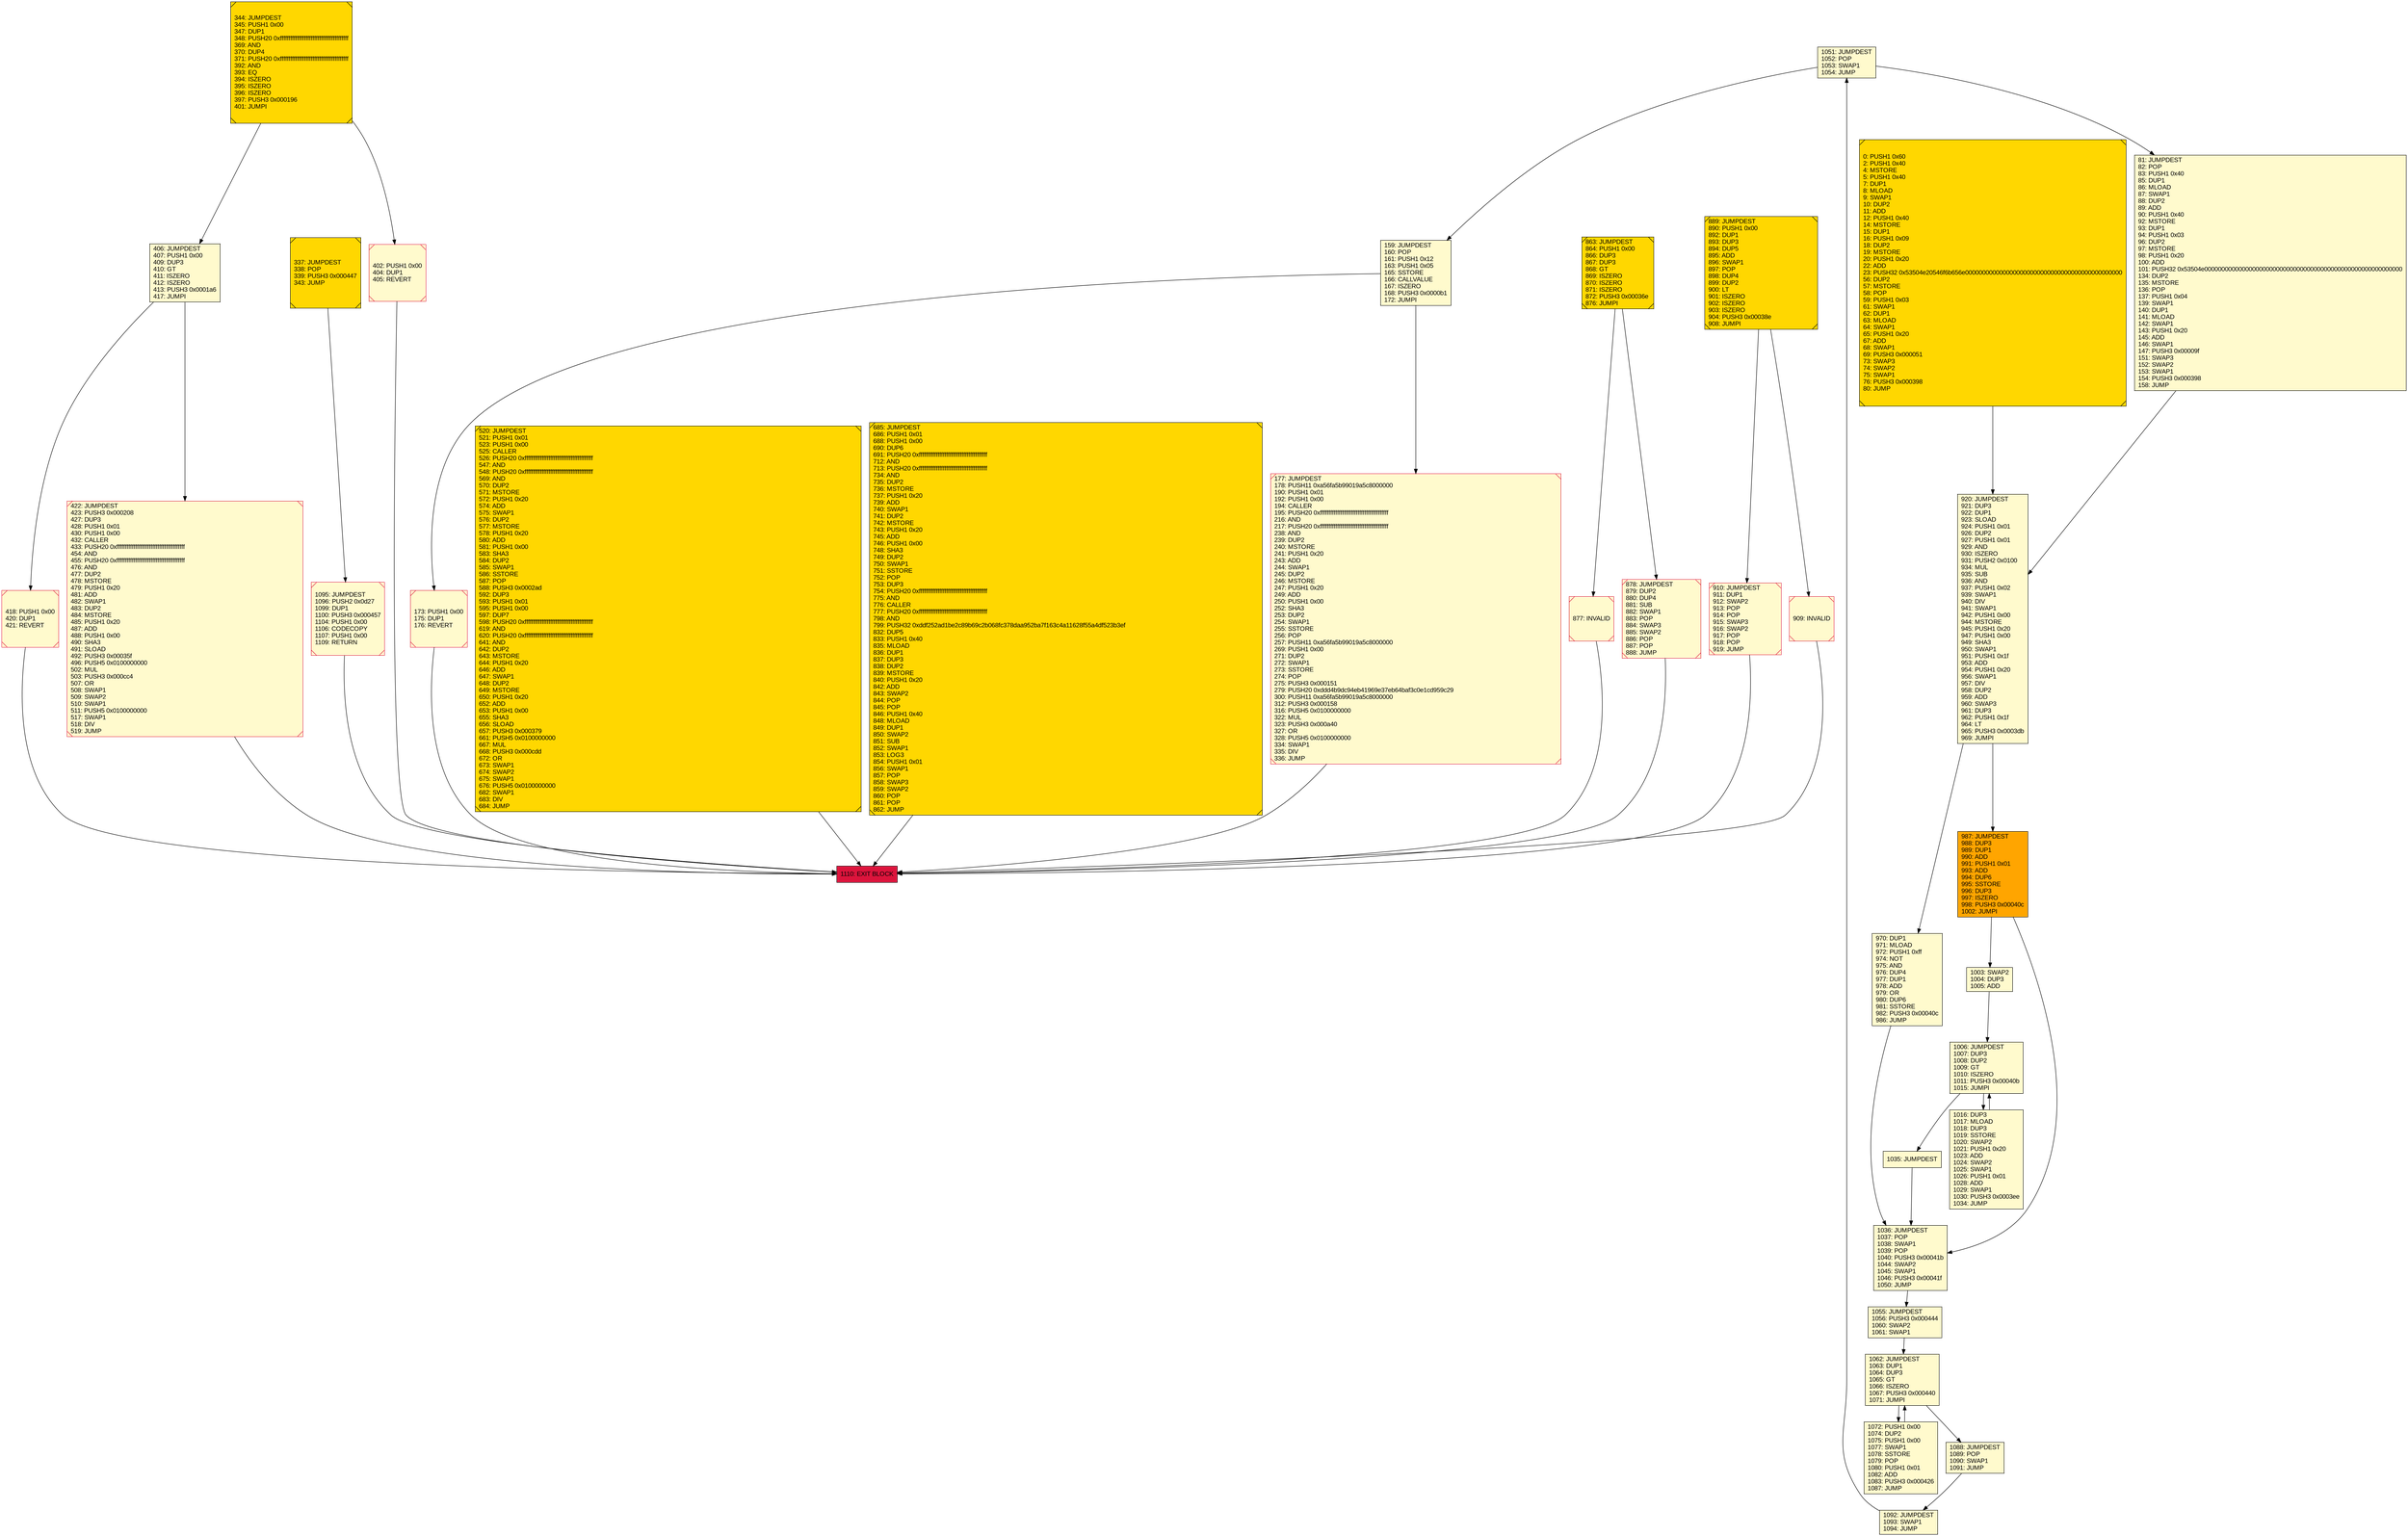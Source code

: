 digraph G {
bgcolor=transparent rankdir=UD;
node [shape=box style=filled color=black fillcolor=white fontname=arial fontcolor=black];
685 [label="685: JUMPDEST\l686: PUSH1 0x01\l688: PUSH1 0x00\l690: DUP6\l691: PUSH20 0xffffffffffffffffffffffffffffffffffffffff\l712: AND\l713: PUSH20 0xffffffffffffffffffffffffffffffffffffffff\l734: AND\l735: DUP2\l736: MSTORE\l737: PUSH1 0x20\l739: ADD\l740: SWAP1\l741: DUP2\l742: MSTORE\l743: PUSH1 0x20\l745: ADD\l746: PUSH1 0x00\l748: SHA3\l749: DUP2\l750: SWAP1\l751: SSTORE\l752: POP\l753: DUP3\l754: PUSH20 0xffffffffffffffffffffffffffffffffffffffff\l775: AND\l776: CALLER\l777: PUSH20 0xffffffffffffffffffffffffffffffffffffffff\l798: AND\l799: PUSH32 0xddf252ad1be2c89b69c2b068fc378daa952ba7f163c4a11628f55a4df523b3ef\l832: DUP5\l833: PUSH1 0x40\l835: MLOAD\l836: DUP1\l837: DUP3\l838: DUP2\l839: MSTORE\l840: PUSH1 0x20\l842: ADD\l843: SWAP2\l844: POP\l845: POP\l846: PUSH1 0x40\l848: MLOAD\l849: DUP1\l850: SWAP2\l851: SUB\l852: SWAP1\l853: LOG3\l854: PUSH1 0x01\l856: SWAP1\l857: POP\l858: SWAP3\l859: SWAP2\l860: POP\l861: POP\l862: JUMP\l" fillcolor=lemonchiffon shape=Msquare fillcolor=gold ];
1006 [label="1006: JUMPDEST\l1007: DUP3\l1008: DUP2\l1009: GT\l1010: ISZERO\l1011: PUSH3 0x00040b\l1015: JUMPI\l" fillcolor=lemonchiffon ];
418 [label="418: PUSH1 0x00\l420: DUP1\l421: REVERT\l" fillcolor=lemonchiffon shape=Msquare color=crimson ];
159 [label="159: JUMPDEST\l160: POP\l161: PUSH1 0x12\l163: PUSH1 0x05\l165: SSTORE\l166: CALLVALUE\l167: ISZERO\l168: PUSH3 0x0000b1\l172: JUMPI\l" fillcolor=lemonchiffon ];
337 [label="337: JUMPDEST\l338: POP\l339: PUSH3 0x000447\l343: JUMP\l" fillcolor=lemonchiffon shape=Msquare fillcolor=gold ];
1035 [label="1035: JUMPDEST\l" fillcolor=lemonchiffon ];
1095 [label="1095: JUMPDEST\l1096: PUSH2 0x0d27\l1099: DUP1\l1100: PUSH3 0x000457\l1104: PUSH1 0x00\l1106: CODECOPY\l1107: PUSH1 0x00\l1109: RETURN\l" fillcolor=lemonchiffon shape=Msquare color=crimson ];
970 [label="970: DUP1\l971: MLOAD\l972: PUSH1 0xff\l974: NOT\l975: AND\l976: DUP4\l977: DUP1\l978: ADD\l979: OR\l980: DUP6\l981: SSTORE\l982: PUSH3 0x00040c\l986: JUMP\l" fillcolor=lemonchiffon ];
1051 [label="1051: JUMPDEST\l1052: POP\l1053: SWAP1\l1054: JUMP\l" fillcolor=lemonchiffon ];
173 [label="173: PUSH1 0x00\l175: DUP1\l176: REVERT\l" fillcolor=lemonchiffon shape=Msquare color=crimson ];
889 [label="889: JUMPDEST\l890: PUSH1 0x00\l892: DUP1\l893: DUP3\l894: DUP5\l895: ADD\l896: SWAP1\l897: POP\l898: DUP4\l899: DUP2\l900: LT\l901: ISZERO\l902: ISZERO\l903: ISZERO\l904: PUSH3 0x00038e\l908: JUMPI\l" fillcolor=lemonchiffon shape=Msquare fillcolor=gold ];
987 [label="987: JUMPDEST\l988: DUP3\l989: DUP1\l990: ADD\l991: PUSH1 0x01\l993: ADD\l994: DUP6\l995: SSTORE\l996: DUP3\l997: ISZERO\l998: PUSH3 0x00040c\l1002: JUMPI\l" fillcolor=orange ];
520 [label="520: JUMPDEST\l521: PUSH1 0x01\l523: PUSH1 0x00\l525: CALLER\l526: PUSH20 0xffffffffffffffffffffffffffffffffffffffff\l547: AND\l548: PUSH20 0xffffffffffffffffffffffffffffffffffffffff\l569: AND\l570: DUP2\l571: MSTORE\l572: PUSH1 0x20\l574: ADD\l575: SWAP1\l576: DUP2\l577: MSTORE\l578: PUSH1 0x20\l580: ADD\l581: PUSH1 0x00\l583: SHA3\l584: DUP2\l585: SWAP1\l586: SSTORE\l587: POP\l588: PUSH3 0x0002ad\l592: DUP3\l593: PUSH1 0x01\l595: PUSH1 0x00\l597: DUP7\l598: PUSH20 0xffffffffffffffffffffffffffffffffffffffff\l619: AND\l620: PUSH20 0xffffffffffffffffffffffffffffffffffffffff\l641: AND\l642: DUP2\l643: MSTORE\l644: PUSH1 0x20\l646: ADD\l647: SWAP1\l648: DUP2\l649: MSTORE\l650: PUSH1 0x20\l652: ADD\l653: PUSH1 0x00\l655: SHA3\l656: SLOAD\l657: PUSH3 0x000379\l661: PUSH5 0x0100000000\l667: MUL\l668: PUSH3 0x000cdd\l672: OR\l673: SWAP1\l674: SWAP2\l675: SWAP1\l676: PUSH5 0x0100000000\l682: SWAP1\l683: DIV\l684: JUMP\l" fillcolor=lemonchiffon shape=Msquare fillcolor=gold ];
1088 [label="1088: JUMPDEST\l1089: POP\l1090: SWAP1\l1091: JUMP\l" fillcolor=lemonchiffon ];
877 [label="877: INVALID\l" fillcolor=lemonchiffon shape=Msquare color=crimson ];
1110 [label="1110: EXIT BLOCK\l" fillcolor=crimson ];
422 [label="422: JUMPDEST\l423: PUSH3 0x000208\l427: DUP3\l428: PUSH1 0x01\l430: PUSH1 0x00\l432: CALLER\l433: PUSH20 0xffffffffffffffffffffffffffffffffffffffff\l454: AND\l455: PUSH20 0xffffffffffffffffffffffffffffffffffffffff\l476: AND\l477: DUP2\l478: MSTORE\l479: PUSH1 0x20\l481: ADD\l482: SWAP1\l483: DUP2\l484: MSTORE\l485: PUSH1 0x20\l487: ADD\l488: PUSH1 0x00\l490: SHA3\l491: SLOAD\l492: PUSH3 0x00035f\l496: PUSH5 0x0100000000\l502: MUL\l503: PUSH3 0x000cc4\l507: OR\l508: SWAP1\l509: SWAP2\l510: SWAP1\l511: PUSH5 0x0100000000\l517: SWAP1\l518: DIV\l519: JUMP\l" fillcolor=lemonchiffon shape=Msquare color=crimson ];
878 [label="878: JUMPDEST\l879: DUP2\l880: DUP4\l881: SUB\l882: SWAP1\l883: POP\l884: SWAP3\l885: SWAP2\l886: POP\l887: POP\l888: JUMP\l" fillcolor=lemonchiffon shape=Msquare color=crimson ];
406 [label="406: JUMPDEST\l407: PUSH1 0x00\l409: DUP3\l410: GT\l411: ISZERO\l412: ISZERO\l413: PUSH3 0x0001a6\l417: JUMPI\l" fillcolor=lemonchiffon ];
1036 [label="1036: JUMPDEST\l1037: POP\l1038: SWAP1\l1039: POP\l1040: PUSH3 0x00041b\l1044: SWAP2\l1045: SWAP1\l1046: PUSH3 0x00041f\l1050: JUMP\l" fillcolor=lemonchiffon ];
910 [label="910: JUMPDEST\l911: DUP1\l912: SWAP2\l913: POP\l914: POP\l915: SWAP3\l916: SWAP2\l917: POP\l918: POP\l919: JUMP\l" fillcolor=lemonchiffon shape=Msquare color=crimson ];
1055 [label="1055: JUMPDEST\l1056: PUSH3 0x000444\l1060: SWAP2\l1061: SWAP1\l" fillcolor=lemonchiffon ];
81 [label="81: JUMPDEST\l82: POP\l83: PUSH1 0x40\l85: DUP1\l86: MLOAD\l87: SWAP1\l88: DUP2\l89: ADD\l90: PUSH1 0x40\l92: MSTORE\l93: DUP1\l94: PUSH1 0x03\l96: DUP2\l97: MSTORE\l98: PUSH1 0x20\l100: ADD\l101: PUSH32 0x53504e0000000000000000000000000000000000000000000000000000000000\l134: DUP2\l135: MSTORE\l136: POP\l137: PUSH1 0x04\l139: SWAP1\l140: DUP1\l141: MLOAD\l142: SWAP1\l143: PUSH1 0x20\l145: ADD\l146: SWAP1\l147: PUSH3 0x00009f\l151: SWAP3\l152: SWAP2\l153: SWAP1\l154: PUSH3 0x000398\l158: JUMP\l" fillcolor=lemonchiffon ];
1072 [label="1072: PUSH1 0x00\l1074: DUP2\l1075: PUSH1 0x00\l1077: SWAP1\l1078: SSTORE\l1079: POP\l1080: PUSH1 0x01\l1082: ADD\l1083: PUSH3 0x000426\l1087: JUMP\l" fillcolor=lemonchiffon ];
344 [label="344: JUMPDEST\l345: PUSH1 0x00\l347: DUP1\l348: PUSH20 0xffffffffffffffffffffffffffffffffffffffff\l369: AND\l370: DUP4\l371: PUSH20 0xffffffffffffffffffffffffffffffffffffffff\l392: AND\l393: EQ\l394: ISZERO\l395: ISZERO\l396: ISZERO\l397: PUSH3 0x000196\l401: JUMPI\l" fillcolor=lemonchiffon shape=Msquare fillcolor=gold ];
1003 [label="1003: SWAP2\l1004: DUP3\l1005: ADD\l" fillcolor=lemonchiffon ];
863 [label="863: JUMPDEST\l864: PUSH1 0x00\l866: DUP3\l867: DUP3\l868: GT\l869: ISZERO\l870: ISZERO\l871: ISZERO\l872: PUSH3 0x00036e\l876: JUMPI\l" fillcolor=lemonchiffon shape=Msquare fillcolor=gold ];
1092 [label="1092: JUMPDEST\l1093: SWAP1\l1094: JUMP\l" fillcolor=lemonchiffon ];
0 [label="0: PUSH1 0x60\l2: PUSH1 0x40\l4: MSTORE\l5: PUSH1 0x40\l7: DUP1\l8: MLOAD\l9: SWAP1\l10: DUP2\l11: ADD\l12: PUSH1 0x40\l14: MSTORE\l15: DUP1\l16: PUSH1 0x09\l18: DUP2\l19: MSTORE\l20: PUSH1 0x20\l22: ADD\l23: PUSH32 0x53504e20546f6b656e0000000000000000000000000000000000000000000000\l56: DUP2\l57: MSTORE\l58: POP\l59: PUSH1 0x03\l61: SWAP1\l62: DUP1\l63: MLOAD\l64: SWAP1\l65: PUSH1 0x20\l67: ADD\l68: SWAP1\l69: PUSH3 0x000051\l73: SWAP3\l74: SWAP2\l75: SWAP1\l76: PUSH3 0x000398\l80: JUMP\l" fillcolor=lemonchiffon shape=Msquare fillcolor=gold ];
920 [label="920: JUMPDEST\l921: DUP3\l922: DUP1\l923: SLOAD\l924: PUSH1 0x01\l926: DUP2\l927: PUSH1 0x01\l929: AND\l930: ISZERO\l931: PUSH2 0x0100\l934: MUL\l935: SUB\l936: AND\l937: PUSH1 0x02\l939: SWAP1\l940: DIV\l941: SWAP1\l942: PUSH1 0x00\l944: MSTORE\l945: PUSH1 0x20\l947: PUSH1 0x00\l949: SHA3\l950: SWAP1\l951: PUSH1 0x1f\l953: ADD\l954: PUSH1 0x20\l956: SWAP1\l957: DIV\l958: DUP2\l959: ADD\l960: SWAP3\l961: DUP3\l962: PUSH1 0x1f\l964: LT\l965: PUSH3 0x0003db\l969: JUMPI\l" fillcolor=lemonchiffon ];
909 [label="909: INVALID\l" fillcolor=lemonchiffon shape=Msquare color=crimson ];
402 [label="402: PUSH1 0x00\l404: DUP1\l405: REVERT\l" fillcolor=lemonchiffon shape=Msquare color=crimson ];
1062 [label="1062: JUMPDEST\l1063: DUP1\l1064: DUP3\l1065: GT\l1066: ISZERO\l1067: PUSH3 0x000440\l1071: JUMPI\l" fillcolor=lemonchiffon ];
1016 [label="1016: DUP3\l1017: MLOAD\l1018: DUP3\l1019: SSTORE\l1020: SWAP2\l1021: PUSH1 0x20\l1023: ADD\l1024: SWAP2\l1025: SWAP1\l1026: PUSH1 0x01\l1028: ADD\l1029: SWAP1\l1030: PUSH3 0x0003ee\l1034: JUMP\l" fillcolor=lemonchiffon ];
177 [label="177: JUMPDEST\l178: PUSH11 0xa56fa5b99019a5c8000000\l190: PUSH1 0x01\l192: PUSH1 0x00\l194: CALLER\l195: PUSH20 0xffffffffffffffffffffffffffffffffffffffff\l216: AND\l217: PUSH20 0xffffffffffffffffffffffffffffffffffffffff\l238: AND\l239: DUP2\l240: MSTORE\l241: PUSH1 0x20\l243: ADD\l244: SWAP1\l245: DUP2\l246: MSTORE\l247: PUSH1 0x20\l249: ADD\l250: PUSH1 0x00\l252: SHA3\l253: DUP2\l254: SWAP1\l255: SSTORE\l256: POP\l257: PUSH11 0xa56fa5b99019a5c8000000\l269: PUSH1 0x00\l271: DUP2\l272: SWAP1\l273: SSTORE\l274: POP\l275: PUSH3 0x000151\l279: PUSH20 0xddd4b9dc94eb41969e37eb64baf3c0e1cd959c29\l300: PUSH11 0xa56fa5b99019a5c8000000\l312: PUSH3 0x000158\l316: PUSH5 0x0100000000\l322: MUL\l323: PUSH3 0x000a40\l327: OR\l328: PUSH5 0x0100000000\l334: SWAP1\l335: DIV\l336: JUMP\l" fillcolor=lemonchiffon shape=Msquare color=crimson ];
0 -> 920;
422 -> 1110;
878 -> 1110;
337 -> 1095;
877 -> 1110;
520 -> 1110;
1006 -> 1035;
159 -> 173;
406 -> 422;
1051 -> 159;
1095 -> 1110;
418 -> 1110;
81 -> 920;
685 -> 1110;
987 -> 1036;
173 -> 1110;
344 -> 402;
406 -> 418;
1055 -> 1062;
970 -> 1036;
1035 -> 1036;
1062 -> 1072;
1072 -> 1062;
1088 -> 1092;
909 -> 1110;
402 -> 1110;
987 -> 1003;
177 -> 1110;
1003 -> 1006;
1062 -> 1088;
889 -> 910;
1051 -> 81;
344 -> 406;
910 -> 1110;
920 -> 970;
1036 -> 1055;
1006 -> 1016;
1016 -> 1006;
159 -> 177;
1092 -> 1051;
863 -> 877;
863 -> 878;
889 -> 909;
920 -> 987;
}